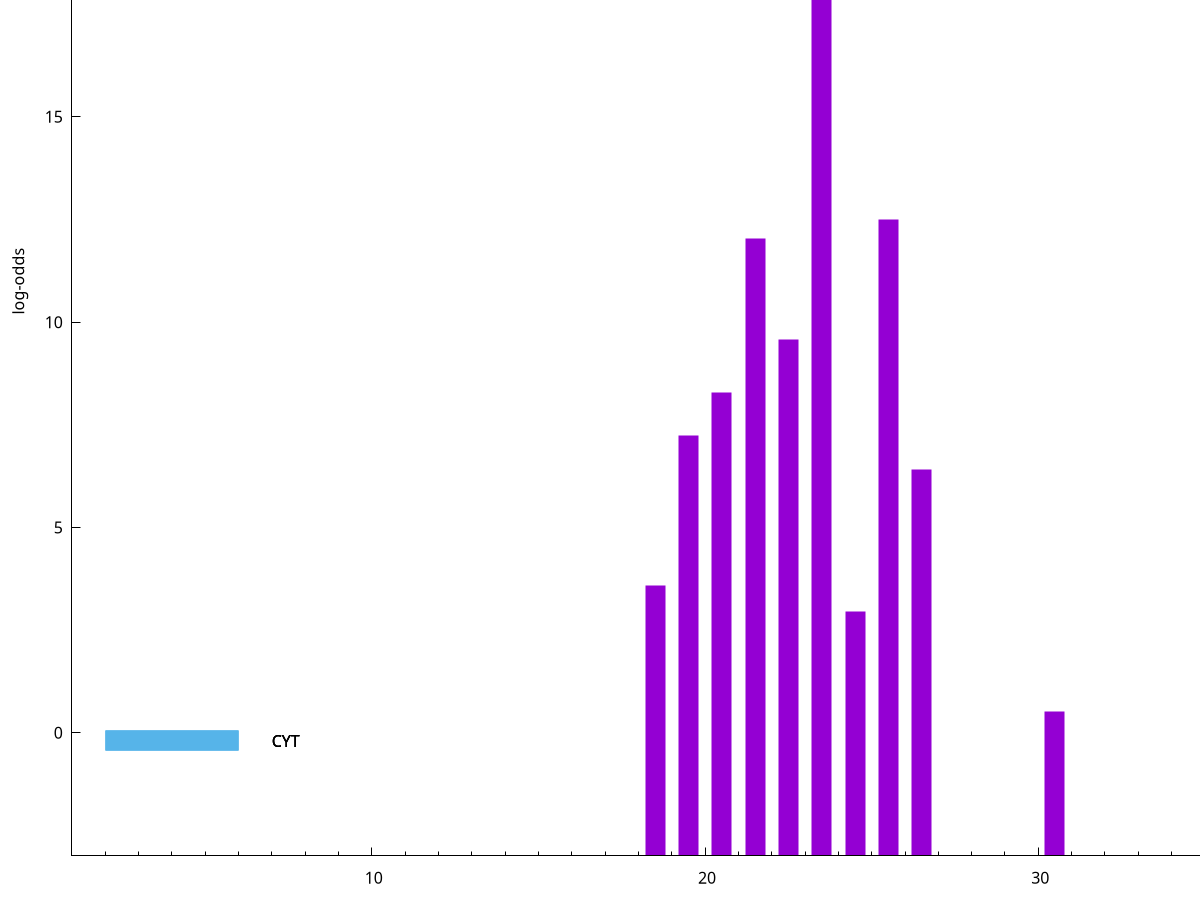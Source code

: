 set title "LipoP predictions for SRR5666568.gff"
set size 2., 1.4
set xrange [1:70] 
set mxtics 10
set yrange [-3:25]
set y2range [0:28]
set ylabel "log-odds"
set term postscript eps color solid "Helvetica" 30
set output "SRR5666568.gff255.eps"
set arrow from 2,19.7742 to 6,19.7742 nohead lt 1 lw 20
set label "SpI" at 7,19.7742
set arrow from 2,-0.200913 to 6,-0.200913 nohead lt 3 lw 20
set label "CYT" at 7,-0.200913
set arrow from 2,-0.200913 to 6,-0.200913 nohead lt 3 lw 20
set label "CYT" at 7,-0.200913
set arrow from 2,-0.200913 to 6,-0.200913 nohead lt 3 lw 20
set label "CYT" at 7,-0.200913
set arrow from 2,19.7742 to 6,19.7742 nohead lt 1 lw 20
set label "SpI" at 7,19.7742
# NOTE: The scores below are the log-odds scores with the threshold
# NOTE: subtracted (a hack to make gnuplot make the histogram all
# NOTE: look nice).
plot "-" axes x1y2 title "" with impulses lt 1 lw 20
23.500000 22.755800
25.500000 15.505000
21.500000 15.046100
22.500000 12.579090
20.500000 11.294790
19.500000 10.229290
26.500000 9.406410
18.500000 6.580100
24.500000 5.963670
30.500000 3.517854
e
exit
